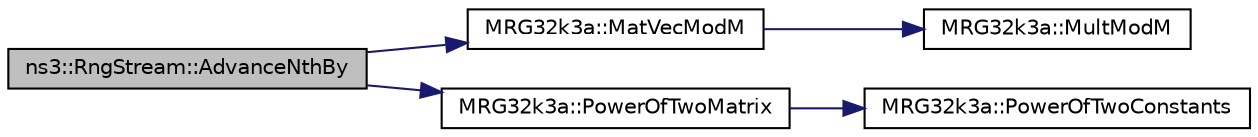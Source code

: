 digraph "ns3::RngStream::AdvanceNthBy"
{
 // LATEX_PDF_SIZE
  edge [fontname="Helvetica",fontsize="10",labelfontname="Helvetica",labelfontsize="10"];
  node [fontname="Helvetica",fontsize="10",shape=record];
  rankdir="LR";
  Node1 [label="ns3::RngStream::AdvanceNthBy",height=0.2,width=0.4,color="black", fillcolor="grey75", style="filled", fontcolor="black",tooltip="Advance state of the RNG by leaps and bounds."];
  Node1 -> Node2 [color="midnightblue",fontsize="10",style="solid",fontname="Helvetica"];
  Node2 [label="MRG32k3a::MatVecModM",height=0.2,width=0.4,color="black", fillcolor="white", style="filled",URL="$namespace_m_r_g32k3a.html#af13ae870b17f99238843c3d4de4952ba",tooltip="Compute the vector v = A*s MOD m."];
  Node2 -> Node3 [color="midnightblue",fontsize="10",style="solid",fontname="Helvetica"];
  Node3 [label="MRG32k3a::MultModM",height=0.2,width=0.4,color="black", fillcolor="white", style="filled",URL="$namespace_m_r_g32k3a.html#ae730d321feb44f8edbceb8d593c0c6d9",tooltip="Return (a*s + c) MOD m; a, s, c and m must be < 2^35."];
  Node1 -> Node4 [color="midnightblue",fontsize="10",style="solid",fontname="Helvetica"];
  Node4 [label="MRG32k3a::PowerOfTwoMatrix",height=0.2,width=0.4,color="black", fillcolor="white", style="filled",URL="$namespace_m_r_g32k3a.html#a56e7b63e0311d8b196b0c87cfde2492b",tooltip="Get the transition matrices raised to a power of 2."];
  Node4 -> Node5 [color="midnightblue",fontsize="10",style="solid",fontname="Helvetica"];
  Node5 [label="MRG32k3a::PowerOfTwoConstants",height=0.2,width=0.4,color="black", fillcolor="white", style="filled",URL="$namespace_m_r_g32k3a.html#a08c7c4997ad0d84f46afa634e8a847c5",tooltip="Compute the transition matrices of the two MRG components raised to all powers of 2 from 1 to 191."];
}
